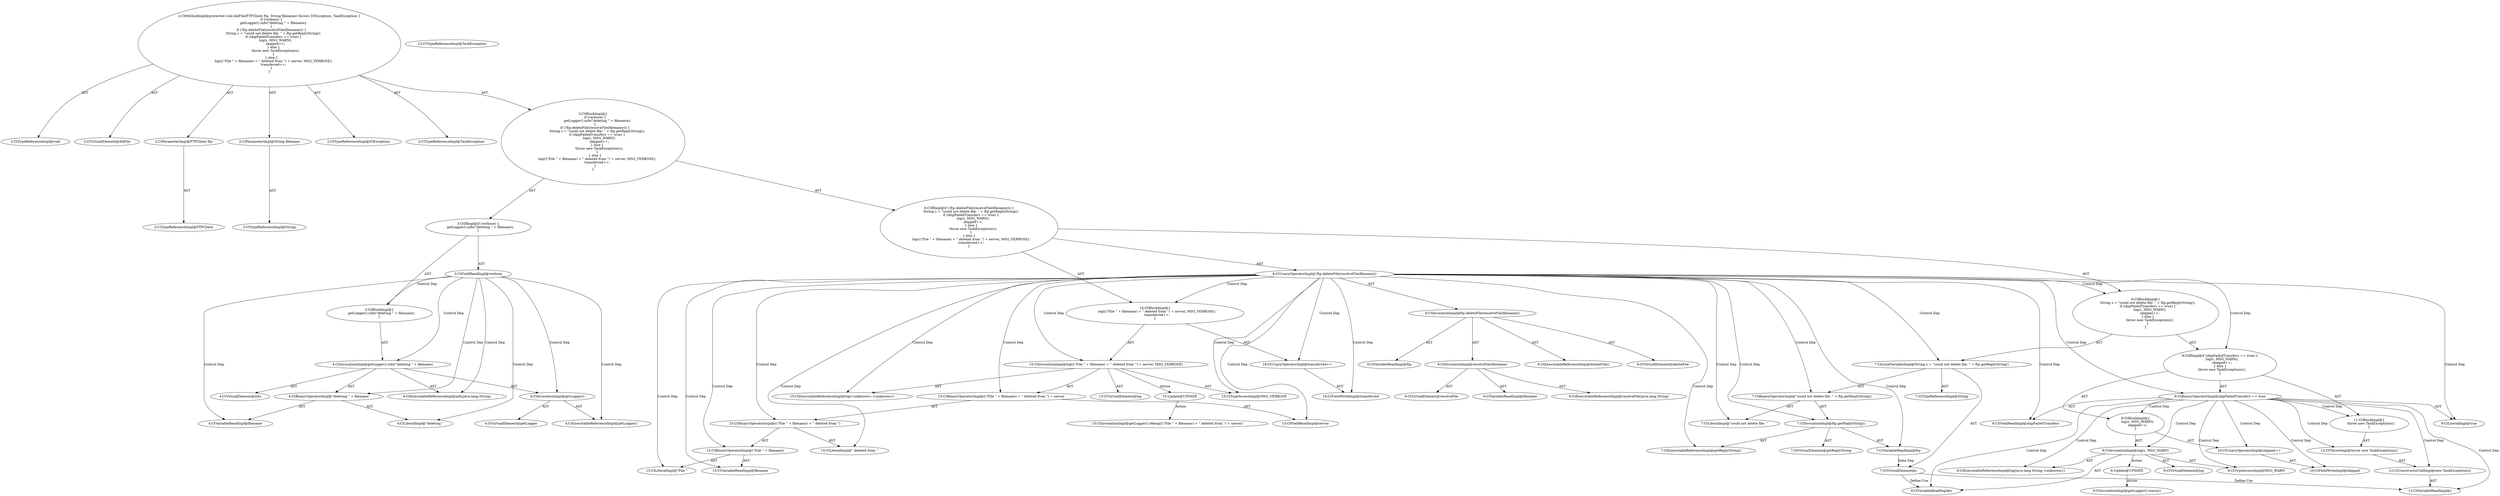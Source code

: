 digraph "delFile#?,FTPClient,String" {
0 [label="2:CtTypeReferenceImpl@void" shape=ellipse]
1 [label="2:CtVirtualElement@delFile" shape=ellipse]
2 [label="2:CtParameterImpl@FTPClient ftp" shape=ellipse]
3 [label="2:CtTypeReferenceImpl@FTPClient" shape=ellipse]
4 [label="2:CtParameterImpl@String filename" shape=ellipse]
5 [label="2:CtTypeReferenceImpl@String" shape=ellipse]
6 [label="2:CtTypeReferenceImpl@IOException" shape=ellipse]
7 [label="2:CtTypeReferenceImpl@TaskException" shape=ellipse]
8 [label="3:CtFieldReadImpl@verbose" shape=ellipse]
9 [label="4:CtExecutableReferenceImpl@info(java.lang.String)" shape=ellipse]
10 [label="4:CtVirtualElement@info" shape=ellipse]
11 [label="4:CtExecutableReferenceImpl@getLogger()" shape=ellipse]
12 [label="4:CtVirtualElement@getLogger" shape=ellipse]
13 [label="4:CtInvocationImpl@getLogger()" shape=ellipse]
14 [label="4:CtLiteralImpl@\"deleting \"" shape=ellipse]
15 [label="4:CtVariableReadImpl@filename" shape=ellipse]
16 [label="4:CtBinaryOperatorImpl@\"deleting \" + filename" shape=ellipse]
17 [label="4:CtInvocationImpl@getLogger().info(\"deleting \" + filename)" shape=ellipse]
18 [label="3:CtBlockImpl@\{
    getLogger().info(\"deleting \" + filename);
\}" shape=ellipse]
19 [label="3:CtIfImpl@if (verbose) \{
    getLogger().info(\"deleting \" + filename);
\}" shape=ellipse]
20 [label="6:CtExecutableReferenceImpl@deleteFile()" shape=ellipse]
21 [label="6:CtVirtualElement@deleteFile" shape=ellipse]
22 [label="6:CtVariableReadImpl@ftp" shape=ellipse]
23 [label="6:CtExecutableReferenceImpl@resolveFile(java.lang.String)" shape=ellipse]
24 [label="6:CtVirtualElement@resolveFile" shape=ellipse]
25 [label="6:CtVariableReadImpl@filename" shape=ellipse]
26 [label="6:CtInvocationImpl@resolveFile(filename)" shape=ellipse]
27 [label="6:CtInvocationImpl@ftp.deleteFile(resolveFile(filename))" shape=ellipse]
28 [label="6:CtUnaryOperatorImpl@!ftp.deleteFile(resolveFile(filename))" shape=ellipse]
29 [label="7:CtTypeReferenceImpl@String" shape=ellipse]
30 [label="7:CtLiteralImpl@\"could not delete file: \"" shape=ellipse]
31 [label="7:CtExecutableReferenceImpl@getReplyString()" shape=ellipse]
32 [label="7:CtVirtualElement@getReplyString" shape=ellipse]
33 [label="7:CtVariableReadImpl@ftp" shape=ellipse]
34 [label="7:CtInvocationImpl@ftp.getReplyString()" shape=ellipse]
35 [label="7:CtBinaryOperatorImpl@\"could not delete file: \" + ftp.getReplyString()" shape=ellipse]
36 [label="7:CtVirtualElement@s" shape=ellipse]
37 [label="7:CtLocalVariableImpl@String s = \"could not delete file: \" + ftp.getReplyString()" shape=ellipse]
38 [label="8:CtFieldReadImpl@skipFailedTransfers" shape=ellipse]
39 [label="8:CtLiteralImpl@true" shape=ellipse]
40 [label="8:CtBinaryOperatorImpl@skipFailedTransfers == true" shape=ellipse]
41 [label="9:CtExecutableReferenceImpl@log(java.lang.String,<unknown>)" shape=ellipse]
42 [label="9:CtVirtualElement@log" shape=ellipse]
43 [label="9:CtVariableReadImpl@s" shape=ellipse]
44 [label="9:CtTypeAccessImpl@MSG_WARN" shape=ellipse]
45 [label="9:CtInvocationImpl@log(s, MSG_WARN)" shape=ellipse]
46 [label="10:CtFieldWriteImpl@skipped" shape=ellipse]
47 [label="10:CtUnaryOperatorImpl@skipped++" shape=ellipse]
48 [label="8:CtBlockImpl@\{
    log(s, MSG_WARN);
    skipped++;
\}" shape=ellipse]
49 [label="12:CtTypeReferenceImpl@TaskException" shape=ellipse]
50 [label="12:CtVariableReadImpl@s" shape=ellipse]
51 [label="12:CtConstructorCallImpl@new TaskException(s)" shape=ellipse]
52 [label="12:CtThrowImpl@throw new TaskException(s)" shape=ellipse]
53 [label="11:CtBlockImpl@\{
    throw new TaskException(s);
\}" shape=ellipse]
54 [label="8:CtIfImpl@if (skipFailedTransfers == true) \{
    log(s, MSG_WARN);
    skipped++;
\} else \{
    throw new TaskException(s);
\}" shape=ellipse]
55 [label="6:CtBlockImpl@\{
    String s = \"could not delete file: \" + ftp.getReplyString();
    if (skipFailedTransfers == true) \{
        log(s, MSG_WARN);
        skipped++;
    \} else \{
        throw new TaskException(s);
    \}
\}" shape=ellipse]
56 [label="15:CtExecutableReferenceImpl@log(<unknown>,<unknown>)" shape=ellipse]
57 [label="15:CtVirtualElement@log" shape=ellipse]
58 [label="15:CtLiteralImpl@\"File \"" shape=ellipse]
59 [label="15:CtVariableReadImpl@filename" shape=ellipse]
60 [label="15:CtBinaryOperatorImpl@(\"File \" + filename)" shape=ellipse]
61 [label="15:CtLiteralImpl@\" deleted from \"" shape=ellipse]
62 [label="15:CtBinaryOperatorImpl@((\"File \" + filename) + \" deleted from \")" shape=ellipse]
63 [label="15:CtFieldReadImpl@server" shape=ellipse]
64 [label="15:CtBinaryOperatorImpl@((\"File \" + filename) + \" deleted from \") + server" shape=ellipse]
65 [label="15:CtTypeAccessImpl@MSG_VERBOSE" shape=ellipse]
66 [label="15:CtInvocationImpl@log(((\"File \" + filename) + \" deleted from \") + server, MSG_VERBOSE)" shape=ellipse]
67 [label="16:CtFieldWriteImpl@transferred" shape=ellipse]
68 [label="16:CtUnaryOperatorImpl@transferred++" shape=ellipse]
69 [label="14:CtBlockImpl@\{
    log(((\"File \" + filename) + \" deleted from \") + server, MSG_VERBOSE);
    transferred++;
\}" shape=ellipse]
70 [label="6:CtIfImpl@if (!ftp.deleteFile(resolveFile(filename))) \{
    String s = \"could not delete file: \" + ftp.getReplyString();
    if (skipFailedTransfers == true) \{
        log(s, MSG_WARN);
        skipped++;
    \} else \{
        throw new TaskException(s);
    \}
\} else \{
    log(((\"File \" + filename) + \" deleted from \") + server, MSG_VERBOSE);
    transferred++;
\}" shape=ellipse]
71 [label="2:CtBlockImpl@\{
    if (verbose) \{
        getLogger().info(\"deleting \" + filename);
    \}
    if (!ftp.deleteFile(resolveFile(filename))) \{
        String s = \"could not delete file: \" + ftp.getReplyString();
        if (skipFailedTransfers == true) \{
            log(s, MSG_WARN);
            skipped++;
        \} else \{
            throw new TaskException(s);
        \}
    \} else \{
        log(((\"File \" + filename) + \" deleted from \") + server, MSG_VERBOSE);
        transferred++;
    \}
\}" shape=ellipse]
72 [label="2:CtMethodImpl@protected void delFile(FTPClient ftp, String filename) throws IOException, TaskException \{
    if (verbose) \{
        getLogger().info(\"deleting \" + filename);
    \}
    if (!ftp.deleteFile(resolveFile(filename))) \{
        String s = \"could not delete file: \" + ftp.getReplyString();
        if (skipFailedTransfers == true) \{
            log(s, MSG_WARN);
            skipped++;
        \} else \{
            throw new TaskException(s);
        \}
    \} else \{
        log(((\"File \" + filename) + \" deleted from \") + server, MSG_VERBOSE);
        transferred++;
    \}
\}" shape=ellipse]
73 [label="15:Update@UPDATE" shape=ellipse]
74 [label="15:CtInvocationImpl@getLogger().debug(((\"File \" + filename) + \" deleted from \") + server)" shape=ellipse]
75 [label="9:Update@UPDATE" shape=ellipse]
76 [label="9:CtInvocationImpl@getLogger().warn(s)" shape=ellipse]
2 -> 3 [label="AST"];
4 -> 5 [label="AST"];
8 -> 18 [label="Control Dep"];
8 -> 17 [label="Control Dep"];
8 -> 9 [label="Control Dep"];
8 -> 13 [label="Control Dep"];
8 -> 11 [label="Control Dep"];
8 -> 16 [label="Control Dep"];
8 -> 14 [label="Control Dep"];
8 -> 15 [label="Control Dep"];
13 -> 12 [label="AST"];
13 -> 11 [label="AST"];
16 -> 14 [label="AST"];
16 -> 15 [label="AST"];
17 -> 10 [label="AST"];
17 -> 13 [label="AST"];
17 -> 9 [label="AST"];
17 -> 16 [label="AST"];
18 -> 17 [label="AST"];
19 -> 8 [label="AST"];
19 -> 18 [label="AST"];
26 -> 24 [label="AST"];
26 -> 23 [label="AST"];
26 -> 25 [label="AST"];
27 -> 21 [label="AST"];
27 -> 22 [label="AST"];
27 -> 20 [label="AST"];
27 -> 26 [label="AST"];
28 -> 27 [label="AST"];
28 -> 55 [label="Control Dep"];
28 -> 37 [label="Control Dep"];
28 -> 35 [label="Control Dep"];
28 -> 30 [label="Control Dep"];
28 -> 34 [label="Control Dep"];
28 -> 31 [label="Control Dep"];
28 -> 33 [label="Control Dep"];
28 -> 54 [label="Control Dep"];
28 -> 40 [label="Control Dep"];
28 -> 38 [label="Control Dep"];
28 -> 39 [label="Control Dep"];
28 -> 69 [label="Control Dep"];
28 -> 66 [label="Control Dep"];
28 -> 56 [label="Control Dep"];
28 -> 64 [label="Control Dep"];
28 -> 62 [label="Control Dep"];
28 -> 60 [label="Control Dep"];
28 -> 58 [label="Control Dep"];
28 -> 59 [label="Control Dep"];
28 -> 61 [label="Control Dep"];
28 -> 63 [label="Control Dep"];
28 -> 65 [label="Control Dep"];
28 -> 68 [label="Control Dep"];
28 -> 67 [label="Control Dep"];
33 -> 36 [label="Data Dep"];
34 -> 32 [label="AST"];
34 -> 33 [label="AST"];
34 -> 31 [label="AST"];
35 -> 30 [label="AST"];
35 -> 34 [label="AST"];
36 -> 43 [label="Define-Use"];
36 -> 50 [label="Define-Use"];
37 -> 36 [label="AST"];
37 -> 29 [label="AST"];
37 -> 35 [label="AST"];
40 -> 38 [label="AST"];
40 -> 39 [label="AST"];
40 -> 48 [label="Control Dep"];
40 -> 45 [label="Control Dep"];
40 -> 41 [label="Control Dep"];
40 -> 43 [label="Control Dep"];
40 -> 44 [label="Control Dep"];
40 -> 47 [label="Control Dep"];
40 -> 46 [label="Control Dep"];
40 -> 53 [label="Control Dep"];
40 -> 52 [label="Control Dep"];
40 -> 51 [label="Control Dep"];
40 -> 50 [label="Control Dep"];
45 -> 42 [label="AST"];
45 -> 41 [label="AST"];
45 -> 43 [label="AST"];
45 -> 44 [label="AST"];
45 -> 75 [label="Action"];
47 -> 46 [label="AST"];
48 -> 45 [label="AST"];
48 -> 47 [label="AST"];
51 -> 50 [label="AST"];
52 -> 51 [label="AST"];
53 -> 52 [label="AST"];
54 -> 40 [label="AST"];
54 -> 48 [label="AST"];
54 -> 53 [label="AST"];
55 -> 37 [label="AST"];
55 -> 54 [label="AST"];
60 -> 58 [label="AST"];
60 -> 59 [label="AST"];
62 -> 60 [label="AST"];
62 -> 61 [label="AST"];
64 -> 62 [label="AST"];
64 -> 63 [label="AST"];
66 -> 57 [label="AST"];
66 -> 56 [label="AST"];
66 -> 64 [label="AST"];
66 -> 65 [label="AST"];
66 -> 73 [label="Action"];
68 -> 67 [label="AST"];
69 -> 66 [label="AST"];
69 -> 68 [label="AST"];
70 -> 28 [label="AST"];
70 -> 55 [label="AST"];
70 -> 69 [label="AST"];
71 -> 19 [label="AST"];
71 -> 70 [label="AST"];
72 -> 1 [label="AST"];
72 -> 0 [label="AST"];
72 -> 2 [label="AST"];
72 -> 4 [label="AST"];
72 -> 6 [label="AST"];
72 -> 7 [label="AST"];
72 -> 71 [label="AST"];
73 -> 74 [label="Action"];
75 -> 76 [label="Action"];
}